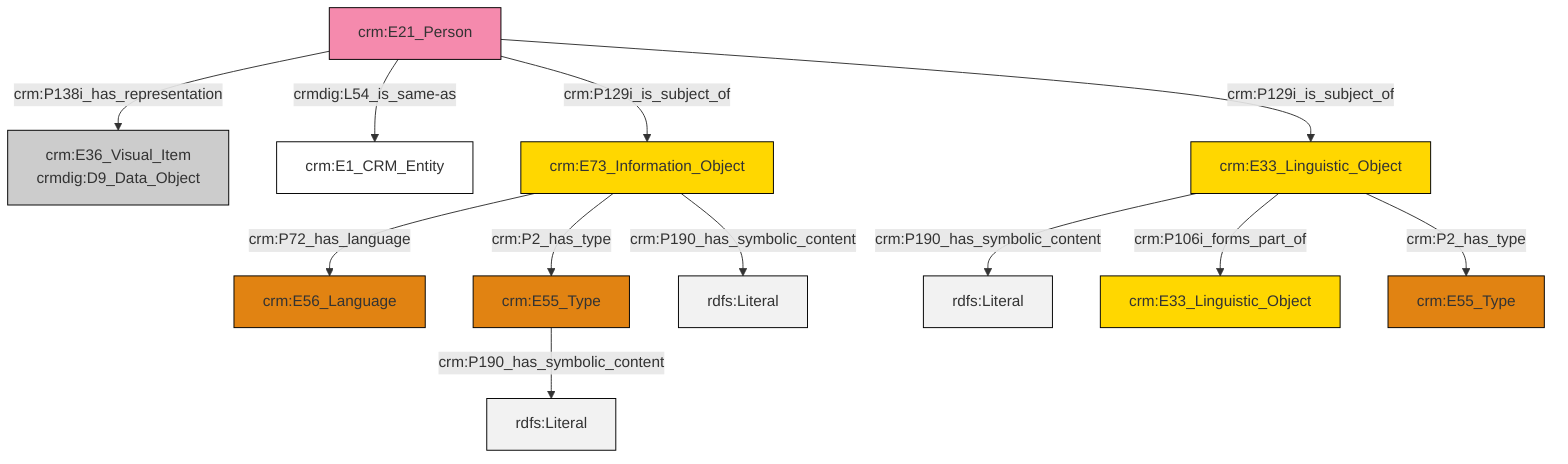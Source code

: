 graph TD
classDef Literal fill:#f2f2f2,stroke:#000000;
classDef CRM_Entity fill:#FFFFFF,stroke:#000000;
classDef Temporal_Entity fill:#00C9E6, stroke:#000000;
classDef Type fill:#E18312, stroke:#000000;
classDef Time-Span fill:#2C9C91, stroke:#000000;
classDef Appellation fill:#FFEB7F, stroke:#000000;
classDef Place fill:#008836, stroke:#000000;
classDef Persistent_Item fill:#B266B2, stroke:#000000;
classDef Conceptual_Object fill:#FFD700, stroke:#000000;
classDef Physical_Thing fill:#D2B48C, stroke:#000000;
classDef Actor fill:#f58aad, stroke:#000000;
classDef PC_Classes fill:#4ce600, stroke:#000000;
classDef Multi fill:#cccccc,stroke:#000000;

0["crm:E73_Information_Object"]:::Conceptual_Object -->|crm:P72_has_language| 2["crm:E56_Language"]:::Type
0["crm:E73_Information_Object"]:::Conceptual_Object -->|crm:P2_has_type| 4["crm:E55_Type"]:::Type
7["crm:E21_Person"]:::Actor -->|crm:P138i_has_representation| 5["crm:E36_Visual_Item<br>crmdig:D9_Data_Object"]:::Multi
9["crm:E33_Linguistic_Object"]:::Conceptual_Object -->|crm:P190_has_symbolic_content| 10[rdfs:Literal]:::Literal
9["crm:E33_Linguistic_Object"]:::Conceptual_Object -->|crm:P106i_forms_part_of| 12["crm:E33_Linguistic_Object"]:::Conceptual_Object
7["crm:E21_Person"]:::Actor -->|crmdig:L54_is_same-as| 13["crm:E1_CRM_Entity"]:::CRM_Entity
0["crm:E73_Information_Object"]:::Conceptual_Object -->|crm:P190_has_symbolic_content| 14[rdfs:Literal]:::Literal
7["crm:E21_Person"]:::Actor -->|crm:P129i_is_subject_of| 0["crm:E73_Information_Object"]:::Conceptual_Object
9["crm:E33_Linguistic_Object"]:::Conceptual_Object -->|crm:P2_has_type| 16["crm:E55_Type"]:::Type
4["crm:E55_Type"]:::Type -->|crm:P190_has_symbolic_content| 22[rdfs:Literal]:::Literal
7["crm:E21_Person"]:::Actor -->|crm:P129i_is_subject_of| 9["crm:E33_Linguistic_Object"]:::Conceptual_Object